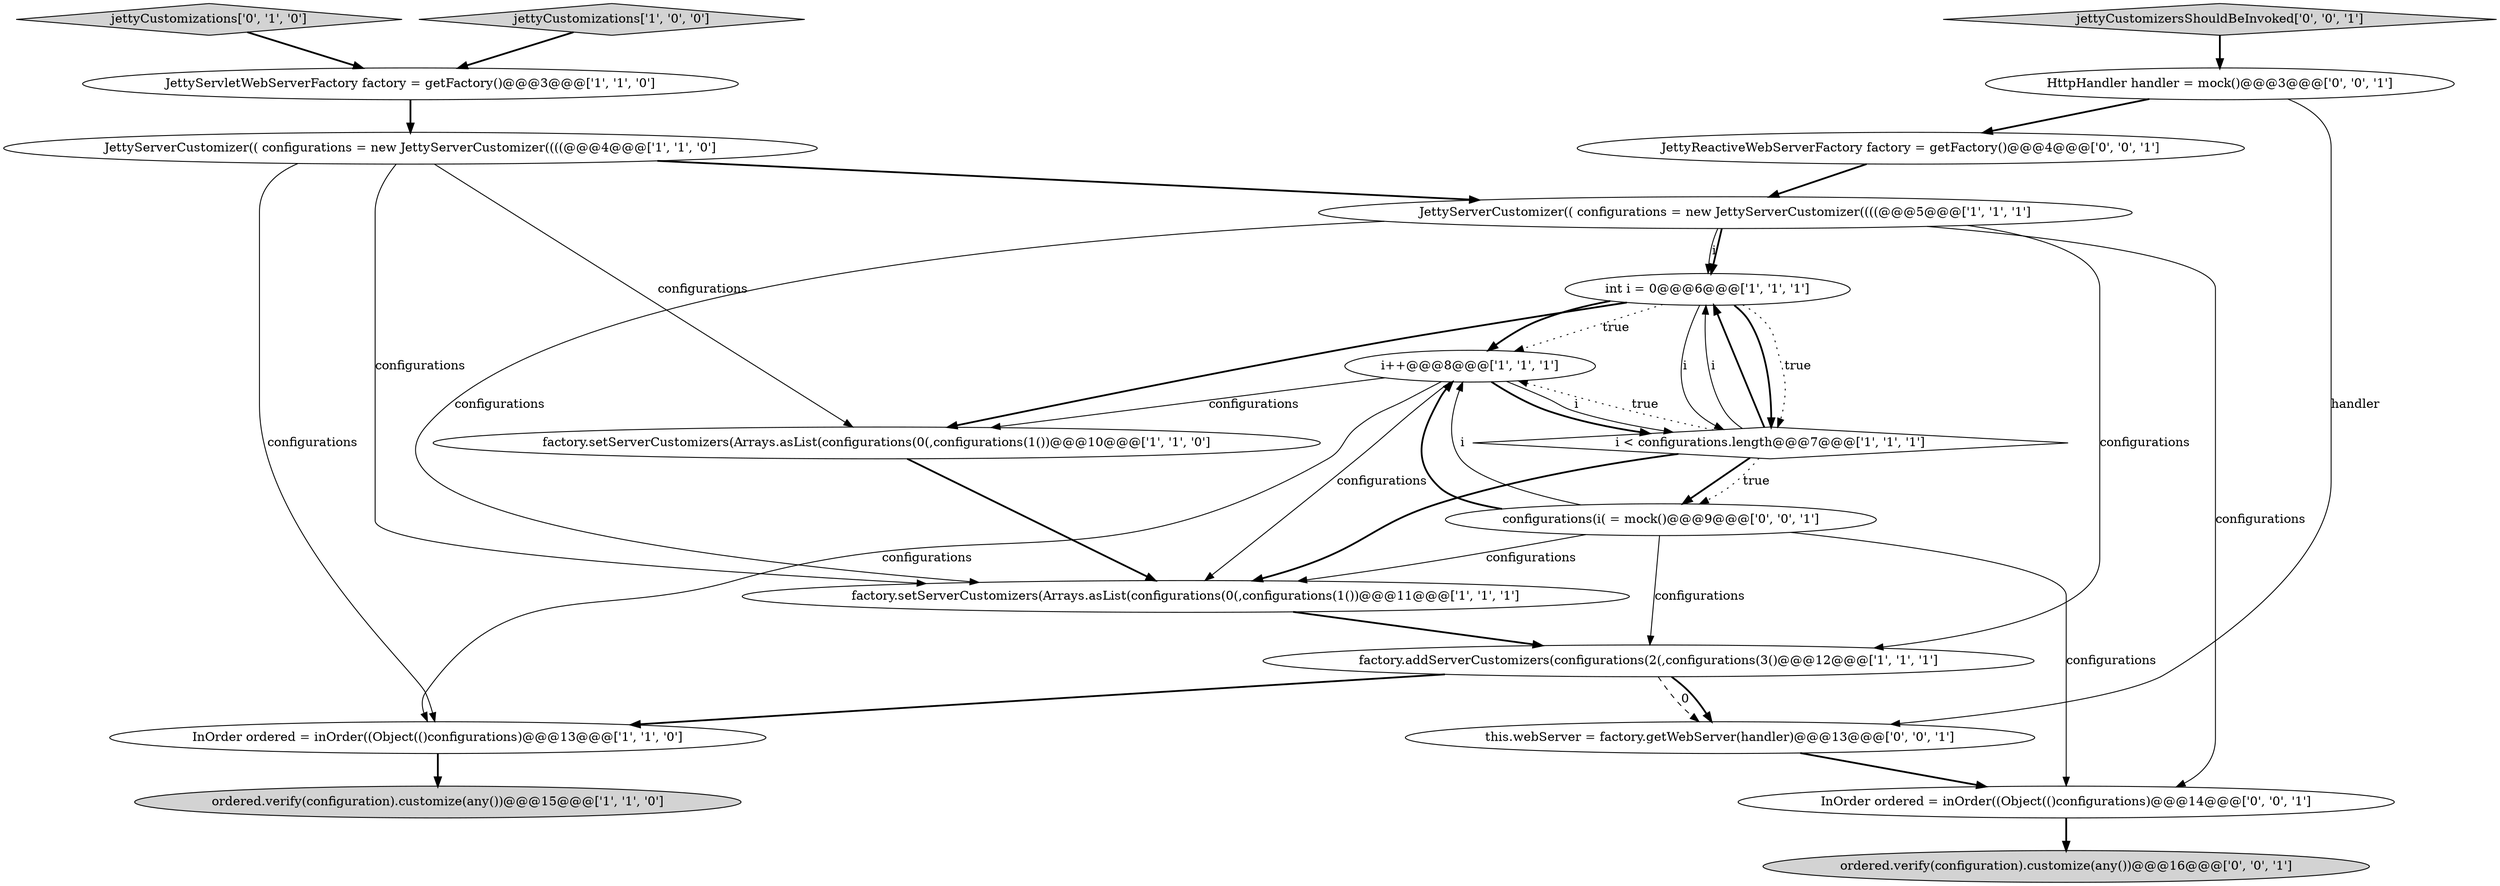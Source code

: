 digraph {
4 [style = filled, label = "JettyServerCustomizer(( configurations = new JettyServerCustomizer((((@@@4@@@['1', '1', '0']", fillcolor = white, shape = ellipse image = "AAA0AAABBB1BBB"];
10 [style = filled, label = "factory.setServerCustomizers(Arrays.asList(configurations(0(,configurations(1())@@@11@@@['1', '1', '1']", fillcolor = white, shape = ellipse image = "AAA0AAABBB1BBB"];
14 [style = filled, label = "JettyReactiveWebServerFactory factory = getFactory()@@@4@@@['0', '0', '1']", fillcolor = white, shape = ellipse image = "AAA0AAABBB3BBB"];
17 [style = filled, label = "ordered.verify(configuration).customize(any())@@@16@@@['0', '0', '1']", fillcolor = lightgray, shape = ellipse image = "AAA0AAABBB3BBB"];
11 [style = filled, label = "int i = 0@@@6@@@['1', '1', '1']", fillcolor = white, shape = ellipse image = "AAA0AAABBB1BBB"];
8 [style = filled, label = "i++@@@8@@@['1', '1', '1']", fillcolor = white, shape = ellipse image = "AAA0AAABBB1BBB"];
5 [style = filled, label = "JettyServerCustomizer(( configurations = new JettyServerCustomizer((((@@@5@@@['1', '1', '1']", fillcolor = white, shape = ellipse image = "AAA0AAABBB1BBB"];
13 [style = filled, label = "this.webServer = factory.getWebServer(handler)@@@13@@@['0', '0', '1']", fillcolor = white, shape = ellipse image = "AAA0AAABBB3BBB"];
1 [style = filled, label = "InOrder ordered = inOrder((Object(()configurations)@@@13@@@['1', '1', '0']", fillcolor = white, shape = ellipse image = "AAA0AAABBB1BBB"];
15 [style = filled, label = "InOrder ordered = inOrder((Object(()configurations)@@@14@@@['0', '0', '1']", fillcolor = white, shape = ellipse image = "AAA0AAABBB3BBB"];
9 [style = filled, label = "jettyCustomizations['1', '0', '0']", fillcolor = lightgray, shape = diamond image = "AAA0AAABBB1BBB"];
18 [style = filled, label = "configurations(i( = mock()@@@9@@@['0', '0', '1']", fillcolor = white, shape = ellipse image = "AAA0AAABBB3BBB"];
3 [style = filled, label = "factory.addServerCustomizers(configurations(2(,configurations(3()@@@12@@@['1', '1', '1']", fillcolor = white, shape = ellipse image = "AAA0AAABBB1BBB"];
0 [style = filled, label = "factory.setServerCustomizers(Arrays.asList(configurations(0(,configurations(1())@@@10@@@['1', '1', '0']", fillcolor = white, shape = ellipse image = "AAA0AAABBB1BBB"];
7 [style = filled, label = "ordered.verify(configuration).customize(any())@@@15@@@['1', '1', '0']", fillcolor = lightgray, shape = ellipse image = "AAA0AAABBB1BBB"];
19 [style = filled, label = "HttpHandler handler = mock()@@@3@@@['0', '0', '1']", fillcolor = white, shape = ellipse image = "AAA0AAABBB3BBB"];
16 [style = filled, label = "jettyCustomizersShouldBeInvoked['0', '0', '1']", fillcolor = lightgray, shape = diamond image = "AAA0AAABBB3BBB"];
2 [style = filled, label = "JettyServletWebServerFactory factory = getFactory()@@@3@@@['1', '1', '0']", fillcolor = white, shape = ellipse image = "AAA0AAABBB1BBB"];
12 [style = filled, label = "jettyCustomizations['0', '1', '0']", fillcolor = lightgray, shape = diamond image = "AAA0AAABBB2BBB"];
6 [style = filled, label = "i < configurations.length@@@7@@@['1', '1', '1']", fillcolor = white, shape = diamond image = "AAA0AAABBB1BBB"];
19->13 [style = solid, label="handler"];
3->1 [style = bold, label=""];
9->2 [style = bold, label=""];
6->18 [style = bold, label=""];
11->6 [style = bold, label=""];
8->1 [style = solid, label="configurations"];
10->3 [style = bold, label=""];
8->6 [style = bold, label=""];
5->11 [style = solid, label="i"];
16->19 [style = bold, label=""];
3->13 [style = dashed, label="0"];
2->4 [style = bold, label=""];
1->7 [style = bold, label=""];
5->10 [style = solid, label="configurations"];
4->0 [style = solid, label="configurations"];
4->10 [style = solid, label="configurations"];
12->2 [style = bold, label=""];
0->10 [style = bold, label=""];
11->0 [style = bold, label=""];
15->17 [style = bold, label=""];
11->6 [style = solid, label="i"];
18->10 [style = solid, label="configurations"];
19->14 [style = bold, label=""];
5->15 [style = solid, label="configurations"];
18->3 [style = solid, label="configurations"];
6->11 [style = solid, label="i"];
6->18 [style = dotted, label="true"];
6->8 [style = dotted, label="true"];
11->6 [style = dotted, label="true"];
6->11 [style = bold, label=""];
6->10 [style = bold, label=""];
5->3 [style = solid, label="configurations"];
8->10 [style = solid, label="configurations"];
4->1 [style = solid, label="configurations"];
3->13 [style = bold, label=""];
11->8 [style = bold, label=""];
11->8 [style = dotted, label="true"];
5->11 [style = bold, label=""];
18->8 [style = bold, label=""];
13->15 [style = bold, label=""];
4->5 [style = bold, label=""];
8->0 [style = solid, label="configurations"];
8->6 [style = solid, label="i"];
18->15 [style = solid, label="configurations"];
14->5 [style = bold, label=""];
18->8 [style = solid, label="i"];
}
